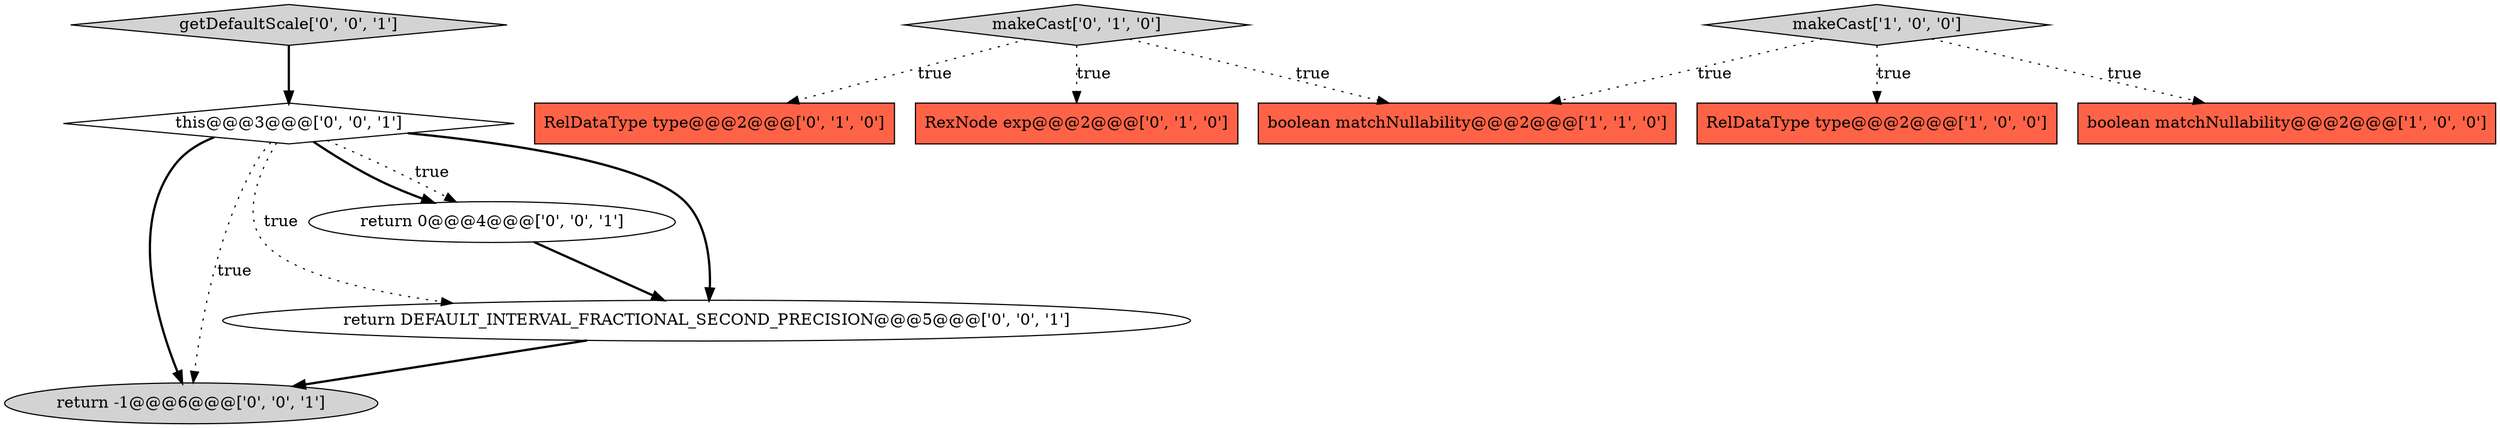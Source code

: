 digraph {
10 [style = filled, label = "return 0@@@4@@@['0', '0', '1']", fillcolor = white, shape = ellipse image = "AAA0AAABBB3BBB"];
11 [style = filled, label = "return -1@@@6@@@['0', '0', '1']", fillcolor = lightgray, shape = ellipse image = "AAA0AAABBB3BBB"];
4 [style = filled, label = "RelDataType type@@@2@@@['0', '1', '0']", fillcolor = tomato, shape = box image = "AAA0AAABBB2BBB"];
6 [style = filled, label = "RexNode exp@@@2@@@['0', '1', '0']", fillcolor = tomato, shape = box image = "AAA0AAABBB2BBB"];
3 [style = filled, label = "boolean matchNullability@@@2@@@['1', '1', '0']", fillcolor = tomato, shape = box image = "AAA0AAABBB1BBB"];
7 [style = filled, label = "this@@@3@@@['0', '0', '1']", fillcolor = white, shape = diamond image = "AAA0AAABBB3BBB"];
1 [style = filled, label = "RelDataType type@@@2@@@['1', '0', '0']", fillcolor = tomato, shape = box image = "AAA0AAABBB1BBB"];
9 [style = filled, label = "getDefaultScale['0', '0', '1']", fillcolor = lightgray, shape = diamond image = "AAA0AAABBB3BBB"];
2 [style = filled, label = "boolean matchNullability@@@2@@@['1', '0', '0']", fillcolor = tomato, shape = box image = "AAA0AAABBB1BBB"];
5 [style = filled, label = "makeCast['0', '1', '0']", fillcolor = lightgray, shape = diamond image = "AAA0AAABBB2BBB"];
0 [style = filled, label = "makeCast['1', '0', '0']", fillcolor = lightgray, shape = diamond image = "AAA0AAABBB1BBB"];
8 [style = filled, label = "return DEFAULT_INTERVAL_FRACTIONAL_SECOND_PRECISION@@@5@@@['0', '0', '1']", fillcolor = white, shape = ellipse image = "AAA0AAABBB3BBB"];
0->2 [style = dotted, label="true"];
5->6 [style = dotted, label="true"];
8->11 [style = bold, label=""];
0->3 [style = dotted, label="true"];
10->8 [style = bold, label=""];
5->4 [style = dotted, label="true"];
0->1 [style = dotted, label="true"];
7->8 [style = bold, label=""];
7->11 [style = bold, label=""];
7->10 [style = bold, label=""];
7->11 [style = dotted, label="true"];
9->7 [style = bold, label=""];
5->3 [style = dotted, label="true"];
7->8 [style = dotted, label="true"];
7->10 [style = dotted, label="true"];
}
